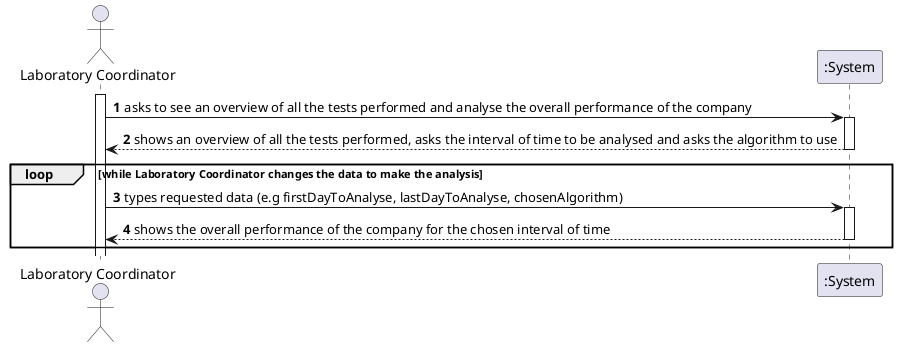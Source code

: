 @startuml
autonumber
actor "Laboratory Coordinator" as LC

activate LC
LC-> ":System" : asks to see an overview of all the tests performed and analyse the overall performance of the company
activate ":System"
":System" --> LC : shows an overview of all the tests performed, asks the interval of time to be analysed and asks the algorithm to use
deactivate ":System"

loop while Laboratory Coordinator changes the data to make the analysis
LC-> ":System" : types requested data (e.g firstDayToAnalyse, lastDayToAnalyse, chosenAlgorithm)
activate ":System"
":System" --> LC : shows the overall performance of the company for the chosen interval of time
deactivate ":System"
end

@enduml